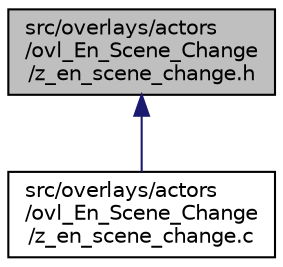 digraph "src/overlays/actors/ovl_En_Scene_Change/z_en_scene_change.h"
{
 // LATEX_PDF_SIZE
  edge [fontname="Helvetica",fontsize="10",labelfontname="Helvetica",labelfontsize="10"];
  node [fontname="Helvetica",fontsize="10",shape=record];
  Node1 [label="src/overlays/actors\l/ovl_En_Scene_Change\l/z_en_scene_change.h",height=0.2,width=0.4,color="black", fillcolor="grey75", style="filled", fontcolor="black",tooltip=" "];
  Node1 -> Node2 [dir="back",color="midnightblue",fontsize="10",style="solid",fontname="Helvetica"];
  Node2 [label="src/overlays/actors\l/ovl_En_Scene_Change\l/z_en_scene_change.c",height=0.2,width=0.4,color="black", fillcolor="white", style="filled",URL="$d3/d97/z__en__scene__change_8c.html",tooltip=" "];
}
